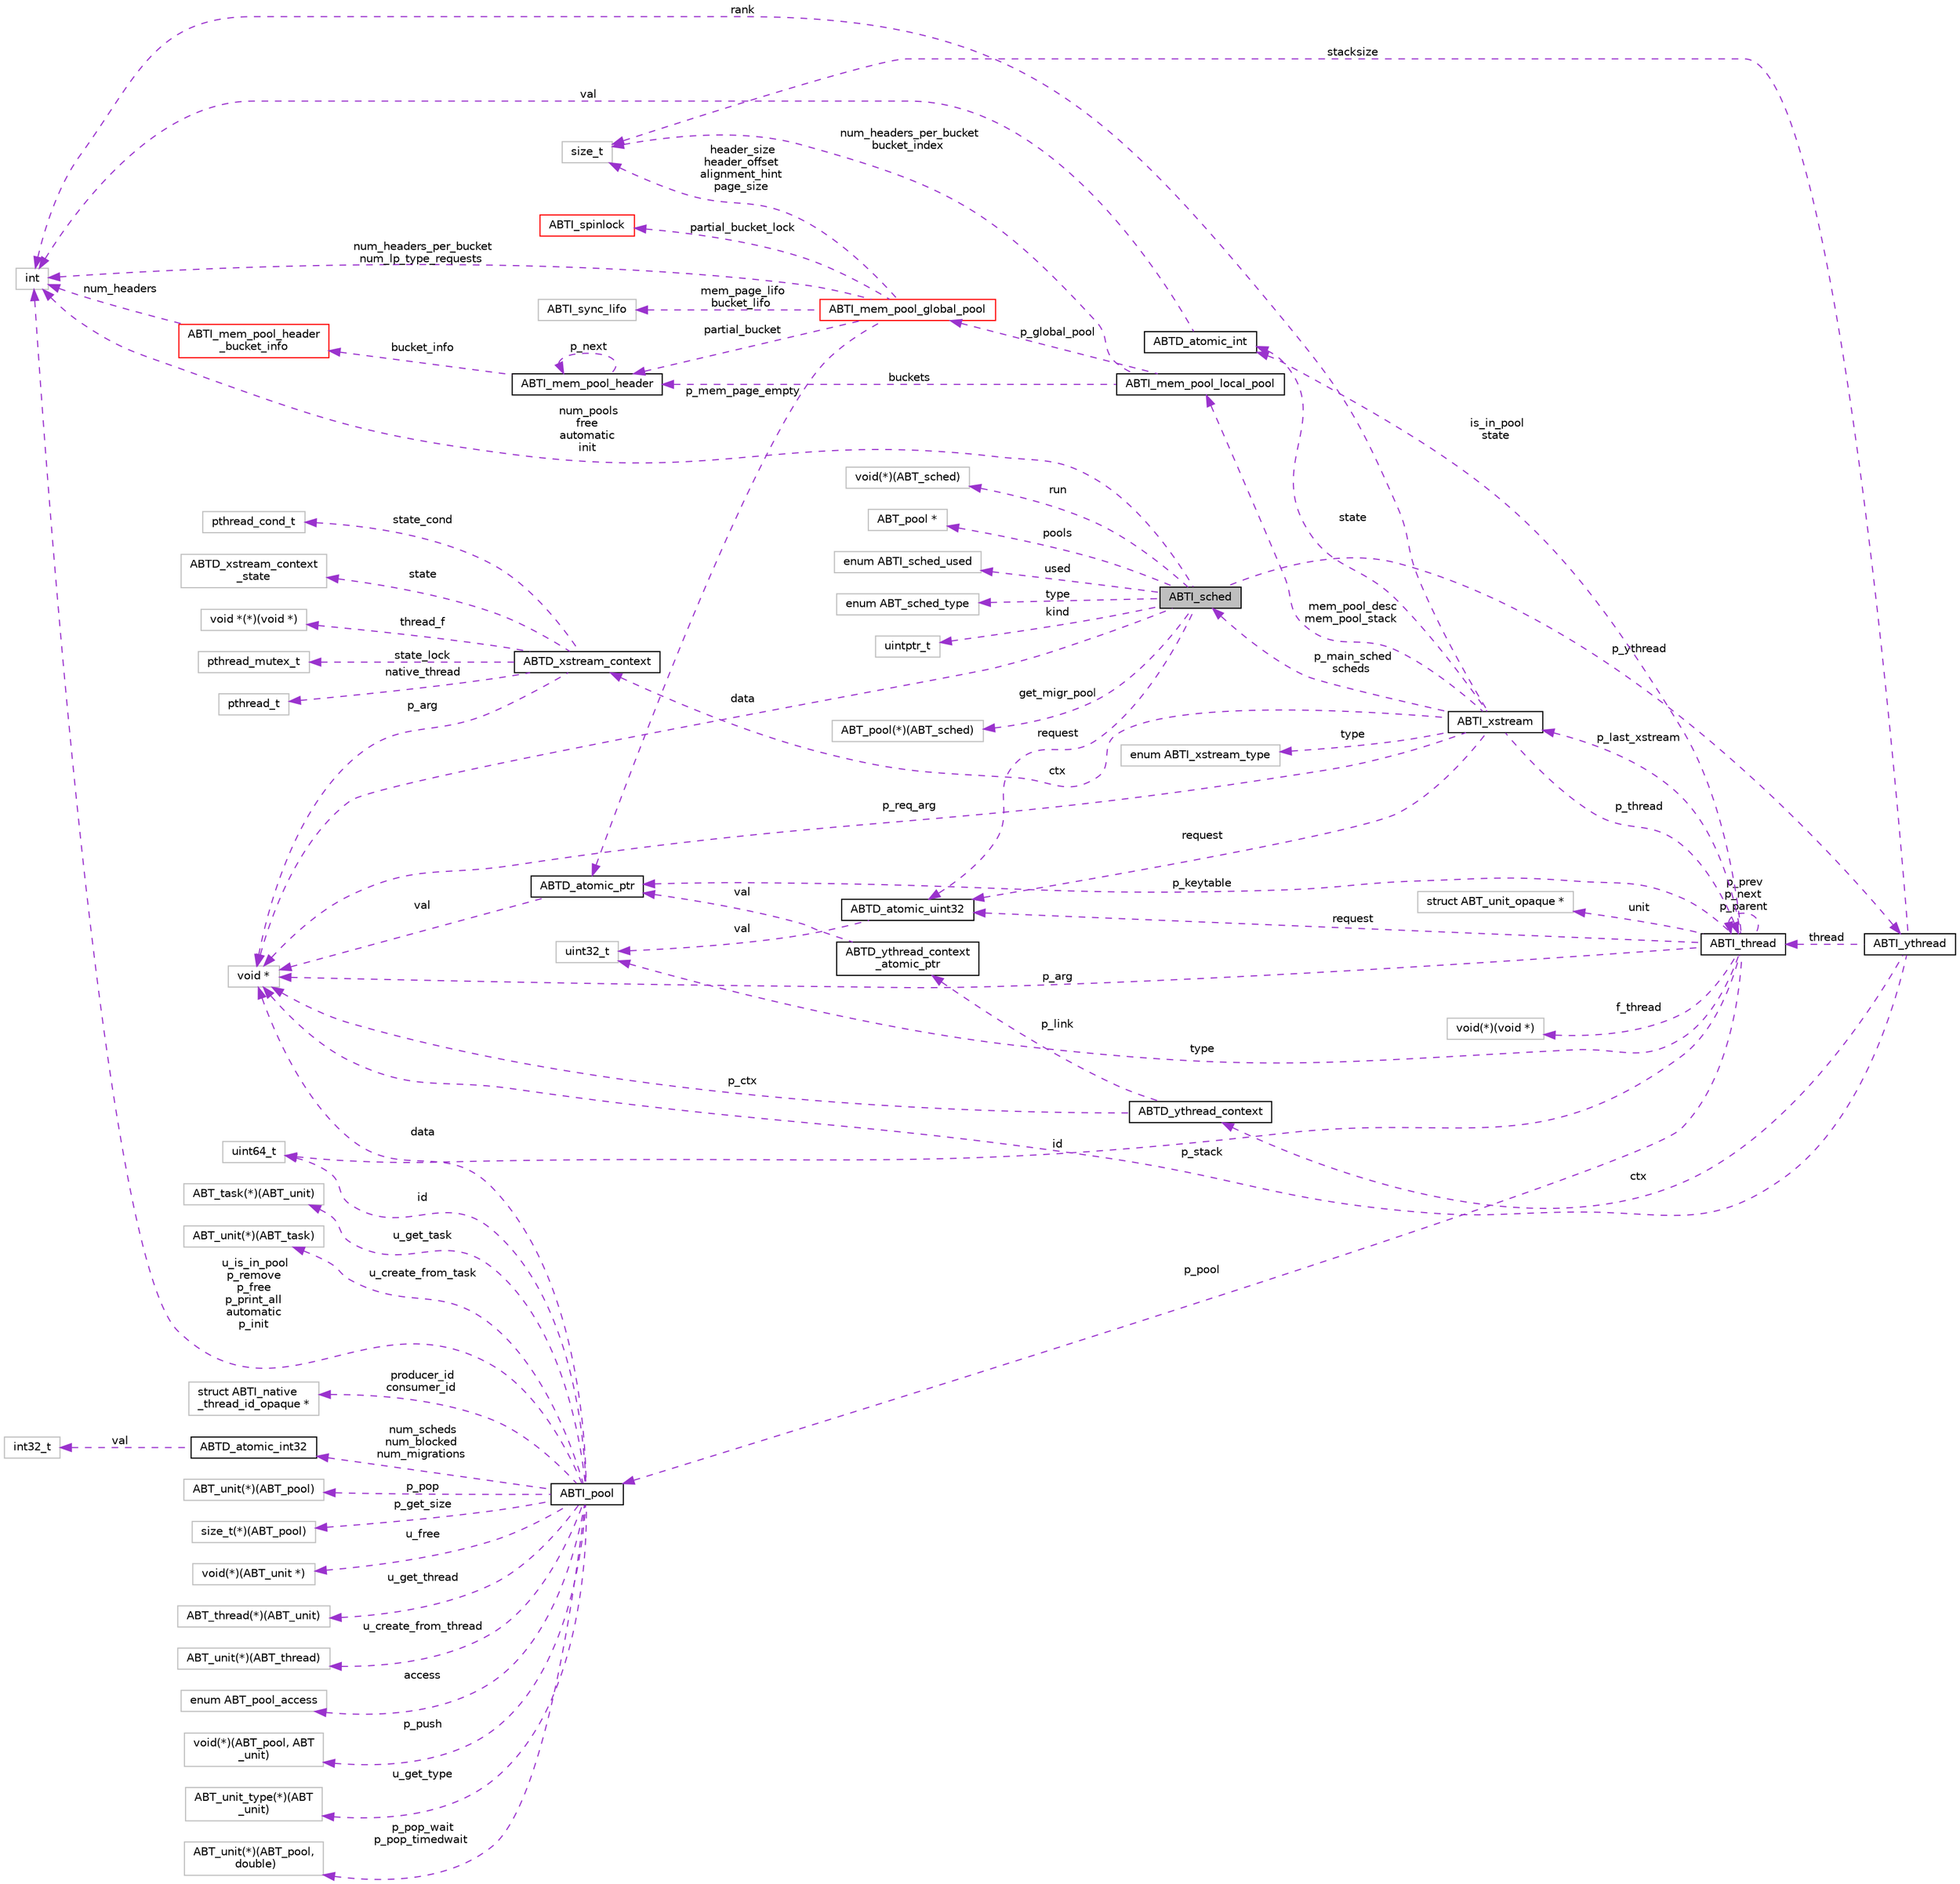 digraph "ABTI_sched"
{
  edge [fontname="Helvetica",fontsize="10",labelfontname="Helvetica",labelfontsize="10"];
  node [fontname="Helvetica",fontsize="10",shape=record];
  rankdir="LR";
  Node1 [label="ABTI_sched",height=0.2,width=0.4,color="black", fillcolor="grey75", style="filled" fontcolor="black"];
  Node2 -> Node1 [dir="back",color="darkorchid3",fontsize="10",style="dashed",label=" get_migr_pool" ,fontname="Helvetica"];
  Node2 [label="ABT_pool(*)(ABT_sched)",height=0.2,width=0.4,color="grey75", fillcolor="white", style="filled"];
  Node3 -> Node1 [dir="back",color="darkorchid3",fontsize="10",style="dashed",label=" p_ythread" ,fontname="Helvetica"];
  Node3 [label="ABTI_ythread",height=0.2,width=0.4,color="black", fillcolor="white", style="filled",URL="$d5/d5f/structABTI__ythread.html"];
  Node4 -> Node3 [dir="back",color="darkorchid3",fontsize="10",style="dashed",label=" thread" ,fontname="Helvetica"];
  Node4 [label="ABTI_thread",height=0.2,width=0.4,color="black", fillcolor="white", style="filled",URL="$d3/d55/structABTI__thread.html"];
  Node5 -> Node4 [dir="back",color="darkorchid3",fontsize="10",style="dashed",label=" f_thread" ,fontname="Helvetica"];
  Node5 [label="void(*)(void *)",height=0.2,width=0.4,color="grey75", fillcolor="white", style="filled"];
  Node6 -> Node4 [dir="back",color="darkorchid3",fontsize="10",style="dashed",label=" id" ,fontname="Helvetica"];
  Node6 [label="uint64_t",height=0.2,width=0.4,color="grey75", fillcolor="white", style="filled"];
  Node4 -> Node4 [dir="back",color="darkorchid3",fontsize="10",style="dashed",label=" p_prev\np_next\np_parent" ,fontname="Helvetica"];
  Node7 -> Node4 [dir="back",color="darkorchid3",fontsize="10",style="dashed",label=" p_pool" ,fontname="Helvetica"];
  Node7 [label="ABTI_pool",height=0.2,width=0.4,color="black", fillcolor="white", style="filled",URL="$df/d65/structABTI__pool.html"];
  Node8 -> Node7 [dir="back",color="darkorchid3",fontsize="10",style="dashed",label=" p_get_size" ,fontname="Helvetica"];
  Node8 [label="size_t(*)(ABT_pool)",height=0.2,width=0.4,color="grey75", fillcolor="white", style="filled"];
  Node9 -> Node7 [dir="back",color="darkorchid3",fontsize="10",style="dashed",label=" u_free" ,fontname="Helvetica"];
  Node9 [label="void(*)(ABT_unit *)",height=0.2,width=0.4,color="grey75", fillcolor="white", style="filled"];
  Node10 -> Node7 [dir="back",color="darkorchid3",fontsize="10",style="dashed",label=" u_get_thread" ,fontname="Helvetica"];
  Node10 [label="ABT_thread(*)(ABT_unit)",height=0.2,width=0.4,color="grey75", fillcolor="white", style="filled"];
  Node11 -> Node7 [dir="back",color="darkorchid3",fontsize="10",style="dashed",label=" u_create_from_thread" ,fontname="Helvetica"];
  Node11 [label="ABT_unit(*)(ABT_thread)",height=0.2,width=0.4,color="grey75", fillcolor="white", style="filled"];
  Node6 -> Node7 [dir="back",color="darkorchid3",fontsize="10",style="dashed",label=" id" ,fontname="Helvetica"];
  Node12 -> Node7 [dir="back",color="darkorchid3",fontsize="10",style="dashed",label=" access" ,fontname="Helvetica"];
  Node12 [label="enum ABT_pool_access",height=0.2,width=0.4,color="grey75", fillcolor="white", style="filled"];
  Node13 -> Node7 [dir="back",color="darkorchid3",fontsize="10",style="dashed",label=" p_push" ,fontname="Helvetica"];
  Node13 [label="void(*)(ABT_pool, ABT\l_unit)",height=0.2,width=0.4,color="grey75", fillcolor="white", style="filled"];
  Node14 -> Node7 [dir="back",color="darkorchid3",fontsize="10",style="dashed",label=" u_get_type" ,fontname="Helvetica"];
  Node14 [label="ABT_unit_type(*)(ABT\l_unit)",height=0.2,width=0.4,color="grey75", fillcolor="white", style="filled"];
  Node15 -> Node7 [dir="back",color="darkorchid3",fontsize="10",style="dashed",label=" p_pop_wait\np_pop_timedwait" ,fontname="Helvetica"];
  Node15 [label="ABT_unit(*)(ABT_pool,\l double)",height=0.2,width=0.4,color="grey75", fillcolor="white", style="filled"];
  Node16 -> Node7 [dir="back",color="darkorchid3",fontsize="10",style="dashed",label=" u_is_in_pool\np_remove\np_free\np_print_all\nautomatic\np_init" ,fontname="Helvetica"];
  Node16 [label="int",height=0.2,width=0.4,color="grey75", fillcolor="white", style="filled"];
  Node17 -> Node7 [dir="back",color="darkorchid3",fontsize="10",style="dashed",label=" num_scheds\nnum_blocked\nnum_migrations" ,fontname="Helvetica"];
  Node17 [label="ABTD_atomic_int32",height=0.2,width=0.4,color="black", fillcolor="white", style="filled",URL="$db/d9a/structABTD__atomic__int32.html"];
  Node18 -> Node17 [dir="back",color="darkorchid3",fontsize="10",style="dashed",label=" val" ,fontname="Helvetica"];
  Node18 [label="int32_t",height=0.2,width=0.4,color="grey75", fillcolor="white", style="filled"];
  Node19 -> Node7 [dir="back",color="darkorchid3",fontsize="10",style="dashed",label=" u_get_task" ,fontname="Helvetica"];
  Node19 [label="ABT_task(*)(ABT_unit)",height=0.2,width=0.4,color="grey75", fillcolor="white", style="filled"];
  Node20 -> Node7 [dir="back",color="darkorchid3",fontsize="10",style="dashed",label=" u_create_from_task" ,fontname="Helvetica"];
  Node20 [label="ABT_unit(*)(ABT_task)",height=0.2,width=0.4,color="grey75", fillcolor="white", style="filled"];
  Node21 -> Node7 [dir="back",color="darkorchid3",fontsize="10",style="dashed",label=" producer_id\nconsumer_id" ,fontname="Helvetica"];
  Node21 [label="struct ABTI_native\l_thread_id_opaque *",height=0.2,width=0.4,color="grey75", fillcolor="white", style="filled"];
  Node22 -> Node7 [dir="back",color="darkorchid3",fontsize="10",style="dashed",label=" p_pop" ,fontname="Helvetica"];
  Node22 [label="ABT_unit(*)(ABT_pool)",height=0.2,width=0.4,color="grey75", fillcolor="white", style="filled"];
  Node23 -> Node7 [dir="back",color="darkorchid3",fontsize="10",style="dashed",label=" data" ,fontname="Helvetica"];
  Node23 [label="void *",height=0.2,width=0.4,color="grey75", fillcolor="white", style="filled"];
  Node24 -> Node4 [dir="back",color="darkorchid3",fontsize="10",style="dashed",label=" p_last_xstream" ,fontname="Helvetica"];
  Node24 [label="ABTI_xstream",height=0.2,width=0.4,color="black", fillcolor="white", style="filled",URL="$dc/d3f/structABTI__xstream.html"];
  Node25 -> Node24 [dir="back",color="darkorchid3",fontsize="10",style="dashed",label=" ctx" ,fontname="Helvetica"];
  Node25 [label="ABTD_xstream_context",height=0.2,width=0.4,color="black", fillcolor="white", style="filled",URL="$df/dec/structABTD__xstream__context.html"];
  Node26 -> Node25 [dir="back",color="darkorchid3",fontsize="10",style="dashed",label=" state" ,fontname="Helvetica"];
  Node26 [label="ABTD_xstream_context\l_state",height=0.2,width=0.4,color="grey75", fillcolor="white", style="filled"];
  Node27 -> Node25 [dir="back",color="darkorchid3",fontsize="10",style="dashed",label=" thread_f" ,fontname="Helvetica"];
  Node27 [label="void *(*)(void *)",height=0.2,width=0.4,color="grey75", fillcolor="white", style="filled"];
  Node28 -> Node25 [dir="back",color="darkorchid3",fontsize="10",style="dashed",label=" state_lock" ,fontname="Helvetica"];
  Node28 [label="pthread_mutex_t",height=0.2,width=0.4,color="grey75", fillcolor="white", style="filled"];
  Node29 -> Node25 [dir="back",color="darkorchid3",fontsize="10",style="dashed",label=" native_thread" ,fontname="Helvetica"];
  Node29 [label="pthread_t",height=0.2,width=0.4,color="grey75", fillcolor="white", style="filled"];
  Node30 -> Node25 [dir="back",color="darkorchid3",fontsize="10",style="dashed",label=" state_cond" ,fontname="Helvetica"];
  Node30 [label="pthread_cond_t",height=0.2,width=0.4,color="grey75", fillcolor="white", style="filled"];
  Node23 -> Node25 [dir="back",color="darkorchid3",fontsize="10",style="dashed",label=" p_arg" ,fontname="Helvetica"];
  Node4 -> Node24 [dir="back",color="darkorchid3",fontsize="10",style="dashed",label=" p_thread" ,fontname="Helvetica"];
  Node1 -> Node24 [dir="back",color="darkorchid3",fontsize="10",style="dashed",label=" p_main_sched\nscheds" ,fontname="Helvetica"];
  Node31 -> Node24 [dir="back",color="darkorchid3",fontsize="10",style="dashed",label=" type" ,fontname="Helvetica"];
  Node31 [label="enum ABTI_xstream_type",height=0.2,width=0.4,color="grey75", fillcolor="white", style="filled"];
  Node32 -> Node24 [dir="back",color="darkorchid3",fontsize="10",style="dashed",label=" state" ,fontname="Helvetica"];
  Node32 [label="ABTD_atomic_int",height=0.2,width=0.4,color="black", fillcolor="white", style="filled",URL="$d5/df5/structABTD__atomic__int.html"];
  Node16 -> Node32 [dir="back",color="darkorchid3",fontsize="10",style="dashed",label=" val" ,fontname="Helvetica"];
  Node16 -> Node24 [dir="back",color="darkorchid3",fontsize="10",style="dashed",label=" rank" ,fontname="Helvetica"];
  Node33 -> Node24 [dir="back",color="darkorchid3",fontsize="10",style="dashed",label=" mem_pool_desc\nmem_pool_stack" ,fontname="Helvetica"];
  Node33 [label="ABTI_mem_pool_local_pool",height=0.2,width=0.4,color="black", fillcolor="white", style="filled",URL="$d6/d69/structABTI__mem__pool__local__pool.html"];
  Node34 -> Node33 [dir="back",color="darkorchid3",fontsize="10",style="dashed",label=" num_headers_per_bucket\nbucket_index" ,fontname="Helvetica"];
  Node34 [label="size_t",height=0.2,width=0.4,color="grey75", fillcolor="white", style="filled"];
  Node35 -> Node33 [dir="back",color="darkorchid3",fontsize="10",style="dashed",label=" buckets" ,fontname="Helvetica"];
  Node35 [label="ABTI_mem_pool_header",height=0.2,width=0.4,color="black", fillcolor="white", style="filled",URL="$de/d24/structABTI__mem__pool__header.html"];
  Node36 -> Node35 [dir="back",color="darkorchid3",fontsize="10",style="dashed",label=" bucket_info" ,fontname="Helvetica"];
  Node36 [label="ABTI_mem_pool_header\l_bucket_info",height=0.2,width=0.4,color="red", fillcolor="white", style="filled",URL="$d5/d6c/unionABTI__mem__pool__header__bucket__info.html"];
  Node16 -> Node36 [dir="back",color="darkorchid3",fontsize="10",style="dashed",label=" num_headers" ,fontname="Helvetica"];
  Node35 -> Node35 [dir="back",color="darkorchid3",fontsize="10",style="dashed",label=" p_next" ,fontname="Helvetica"];
  Node37 -> Node33 [dir="back",color="darkorchid3",fontsize="10",style="dashed",label=" p_global_pool" ,fontname="Helvetica"];
  Node37 [label="ABTI_mem_pool_global_pool",height=0.2,width=0.4,color="red", fillcolor="white", style="filled",URL="$d7/de4/structABTI__mem__pool__global__pool.html"];
  Node38 -> Node37 [dir="back",color="darkorchid3",fontsize="10",style="dashed",label=" partial_bucket_lock" ,fontname="Helvetica"];
  Node38 [label="ABTI_spinlock",height=0.2,width=0.4,color="red", fillcolor="white", style="filled",URL="$dc/d81/structABTI__spinlock.html"];
  Node39 -> Node37 [dir="back",color="darkorchid3",fontsize="10",style="dashed",label=" mem_page_lifo\nbucket_lifo" ,fontname="Helvetica"];
  Node39 [label="ABTI_sync_lifo",height=0.2,width=0.4,color="grey75", fillcolor="white", style="filled"];
  Node34 -> Node37 [dir="back",color="darkorchid3",fontsize="10",style="dashed",label=" header_size\nheader_offset\nalignment_hint\npage_size" ,fontname="Helvetica"];
  Node35 -> Node37 [dir="back",color="darkorchid3",fontsize="10",style="dashed",label=" partial_bucket" ,fontname="Helvetica"];
  Node16 -> Node37 [dir="back",color="darkorchid3",fontsize="10",style="dashed",label=" num_headers_per_bucket\nnum_lp_type_requests" ,fontname="Helvetica"];
  Node40 -> Node37 [dir="back",color="darkorchid3",fontsize="10",style="dashed",label=" p_mem_page_empty" ,fontname="Helvetica"];
  Node40 [label="ABTD_atomic_ptr",height=0.2,width=0.4,color="black", fillcolor="white", style="filled",URL="$df/d5b/structABTD__atomic__ptr.html"];
  Node23 -> Node40 [dir="back",color="darkorchid3",fontsize="10",style="dashed",label=" val" ,fontname="Helvetica"];
  Node41 -> Node24 [dir="back",color="darkorchid3",fontsize="10",style="dashed",label=" request" ,fontname="Helvetica"];
  Node41 [label="ABTD_atomic_uint32",height=0.2,width=0.4,color="black", fillcolor="white", style="filled",URL="$db/df7/structABTD__atomic__uint32.html"];
  Node42 -> Node41 [dir="back",color="darkorchid3",fontsize="10",style="dashed",label=" val" ,fontname="Helvetica"];
  Node42 [label="uint32_t",height=0.2,width=0.4,color="grey75", fillcolor="white", style="filled"];
  Node23 -> Node24 [dir="back",color="darkorchid3",fontsize="10",style="dashed",label=" p_req_arg" ,fontname="Helvetica"];
  Node42 -> Node4 [dir="back",color="darkorchid3",fontsize="10",style="dashed",label=" type" ,fontname="Helvetica"];
  Node32 -> Node4 [dir="back",color="darkorchid3",fontsize="10",style="dashed",label=" is_in_pool\nstate" ,fontname="Helvetica"];
  Node40 -> Node4 [dir="back",color="darkorchid3",fontsize="10",style="dashed",label=" p_keytable" ,fontname="Helvetica"];
  Node41 -> Node4 [dir="back",color="darkorchid3",fontsize="10",style="dashed",label=" request" ,fontname="Helvetica"];
  Node23 -> Node4 [dir="back",color="darkorchid3",fontsize="10",style="dashed",label=" p_arg" ,fontname="Helvetica"];
  Node43 -> Node4 [dir="back",color="darkorchid3",fontsize="10",style="dashed",label=" unit" ,fontname="Helvetica"];
  Node43 [label="struct ABT_unit_opaque *",height=0.2,width=0.4,color="grey75", fillcolor="white", style="filled"];
  Node34 -> Node3 [dir="back",color="darkorchid3",fontsize="10",style="dashed",label=" stacksize" ,fontname="Helvetica"];
  Node44 -> Node3 [dir="back",color="darkorchid3",fontsize="10",style="dashed",label=" ctx" ,fontname="Helvetica"];
  Node44 [label="ABTD_ythread_context",height=0.2,width=0.4,color="black", fillcolor="white", style="filled",URL="$d8/df3/structABTD__ythread__context.html"];
  Node45 -> Node44 [dir="back",color="darkorchid3",fontsize="10",style="dashed",label=" p_link" ,fontname="Helvetica"];
  Node45 [label="ABTD_ythread_context\l_atomic_ptr",height=0.2,width=0.4,color="black", fillcolor="white", style="filled",URL="$d6/dfc/structABTD__ythread__context__atomic__ptr.html"];
  Node40 -> Node45 [dir="back",color="darkorchid3",fontsize="10",style="dashed",label=" val" ,fontname="Helvetica"];
  Node23 -> Node44 [dir="back",color="darkorchid3",fontsize="10",style="dashed",label=" p_ctx" ,fontname="Helvetica"];
  Node23 -> Node3 [dir="back",color="darkorchid3",fontsize="10",style="dashed",label=" p_stack" ,fontname="Helvetica"];
  Node16 -> Node1 [dir="back",color="darkorchid3",fontsize="10",style="dashed",label=" num_pools\nfree\nautomatic\ninit" ,fontname="Helvetica"];
  Node46 -> Node1 [dir="back",color="darkorchid3",fontsize="10",style="dashed",label=" run" ,fontname="Helvetica"];
  Node46 [label="void(*)(ABT_sched)",height=0.2,width=0.4,color="grey75", fillcolor="white", style="filled"];
  Node47 -> Node1 [dir="back",color="darkorchid3",fontsize="10",style="dashed",label=" pools" ,fontname="Helvetica"];
  Node47 [label="ABT_pool *",height=0.2,width=0.4,color="grey75", fillcolor="white", style="filled"];
  Node41 -> Node1 [dir="back",color="darkorchid3",fontsize="10",style="dashed",label=" request" ,fontname="Helvetica"];
  Node48 -> Node1 [dir="back",color="darkorchid3",fontsize="10",style="dashed",label=" used" ,fontname="Helvetica"];
  Node48 [label="enum ABTI_sched_used",height=0.2,width=0.4,color="grey75", fillcolor="white", style="filled"];
  Node23 -> Node1 [dir="back",color="darkorchid3",fontsize="10",style="dashed",label=" data" ,fontname="Helvetica"];
  Node49 -> Node1 [dir="back",color="darkorchid3",fontsize="10",style="dashed",label=" type" ,fontname="Helvetica"];
  Node49 [label="enum ABT_sched_type",height=0.2,width=0.4,color="grey75", fillcolor="white", style="filled"];
  Node50 -> Node1 [dir="back",color="darkorchid3",fontsize="10",style="dashed",label=" kind" ,fontname="Helvetica"];
  Node50 [label="uintptr_t",height=0.2,width=0.4,color="grey75", fillcolor="white", style="filled"];
}
